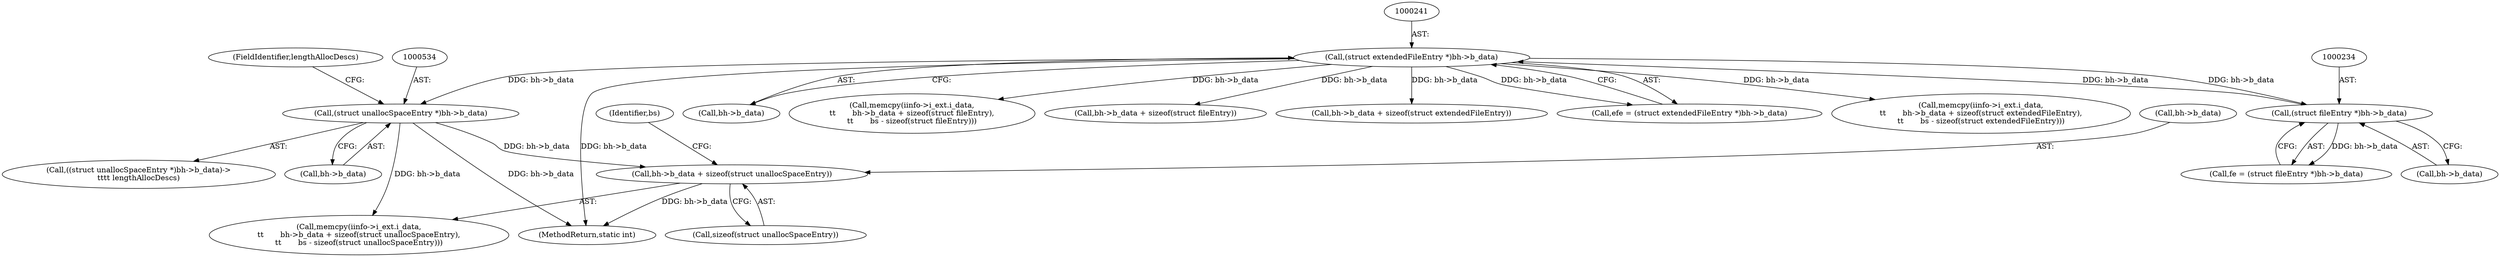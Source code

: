 digraph "0_linux_23b133bdc452aa441fcb9b82cbf6dd05cfd342d0@API" {
"1000556" [label="(Call,bh->b_data + sizeof(struct unallocSpaceEntry))"];
"1000533" [label="(Call,(struct unallocSpaceEntry *)bh->b_data)"];
"1000240" [label="(Call,(struct extendedFileEntry *)bh->b_data)"];
"1000233" [label="(Call,(struct fileEntry *)bh->b_data)"];
"1000242" [label="(Call,bh->b_data)"];
"1000490" [label="(Call,memcpy(iinfo->i_ext.i_data,\n\t\t       bh->b_data + sizeof(struct fileEntry),\n\t\t       bs - sizeof(struct fileEntry)))"];
"1000496" [label="(Call,bh->b_data + sizeof(struct fileEntry))"];
"1000448" [label="(Call,bh->b_data + sizeof(struct extendedFileEntry))"];
"1000535" [label="(Call,bh->b_data)"];
"1000538" [label="(FieldIdentifier,lengthAllocDescs)"];
"1001231" [label="(MethodReturn,static int)"];
"1000557" [label="(Call,bh->b_data)"];
"1000240" [label="(Call,(struct extendedFileEntry *)bh->b_data)"];
"1000556" [label="(Call,bh->b_data + sizeof(struct unallocSpaceEntry))"];
"1000560" [label="(Call,sizeof(struct unallocSpaceEntry))"];
"1000532" [label="(Call,((struct unallocSpaceEntry *)bh->b_data)->\n\t\t\t\t lengthAllocDescs)"];
"1000235" [label="(Call,bh->b_data)"];
"1000563" [label="(Identifier,bs)"];
"1000233" [label="(Call,(struct fileEntry *)bh->b_data)"];
"1000238" [label="(Call,efe = (struct extendedFileEntry *)bh->b_data)"];
"1000533" [label="(Call,(struct unallocSpaceEntry *)bh->b_data)"];
"1000550" [label="(Call,memcpy(iinfo->i_ext.i_data,\n\t\t       bh->b_data + sizeof(struct unallocSpaceEntry),\n\t\t       bs - sizeof(struct unallocSpaceEntry)))"];
"1000231" [label="(Call,fe = (struct fileEntry *)bh->b_data)"];
"1000442" [label="(Call,memcpy(iinfo->i_ext.i_data,\n\t\t       bh->b_data + sizeof(struct extendedFileEntry),\n\t\t       bs - sizeof(struct extendedFileEntry)))"];
"1000556" -> "1000550"  [label="AST: "];
"1000556" -> "1000560"  [label="CFG: "];
"1000557" -> "1000556"  [label="AST: "];
"1000560" -> "1000556"  [label="AST: "];
"1000563" -> "1000556"  [label="CFG: "];
"1000556" -> "1001231"  [label="DDG: bh->b_data"];
"1000533" -> "1000556"  [label="DDG: bh->b_data"];
"1000533" -> "1000532"  [label="AST: "];
"1000533" -> "1000535"  [label="CFG: "];
"1000534" -> "1000533"  [label="AST: "];
"1000535" -> "1000533"  [label="AST: "];
"1000538" -> "1000533"  [label="CFG: "];
"1000533" -> "1001231"  [label="DDG: bh->b_data"];
"1000240" -> "1000533"  [label="DDG: bh->b_data"];
"1000533" -> "1000550"  [label="DDG: bh->b_data"];
"1000240" -> "1000238"  [label="AST: "];
"1000240" -> "1000242"  [label="CFG: "];
"1000241" -> "1000240"  [label="AST: "];
"1000242" -> "1000240"  [label="AST: "];
"1000238" -> "1000240"  [label="CFG: "];
"1000240" -> "1001231"  [label="DDG: bh->b_data"];
"1000240" -> "1000233"  [label="DDG: bh->b_data"];
"1000240" -> "1000238"  [label="DDG: bh->b_data"];
"1000233" -> "1000240"  [label="DDG: bh->b_data"];
"1000240" -> "1000442"  [label="DDG: bh->b_data"];
"1000240" -> "1000448"  [label="DDG: bh->b_data"];
"1000240" -> "1000490"  [label="DDG: bh->b_data"];
"1000240" -> "1000496"  [label="DDG: bh->b_data"];
"1000233" -> "1000231"  [label="AST: "];
"1000233" -> "1000235"  [label="CFG: "];
"1000234" -> "1000233"  [label="AST: "];
"1000235" -> "1000233"  [label="AST: "];
"1000231" -> "1000233"  [label="CFG: "];
"1000233" -> "1000231"  [label="DDG: bh->b_data"];
}

